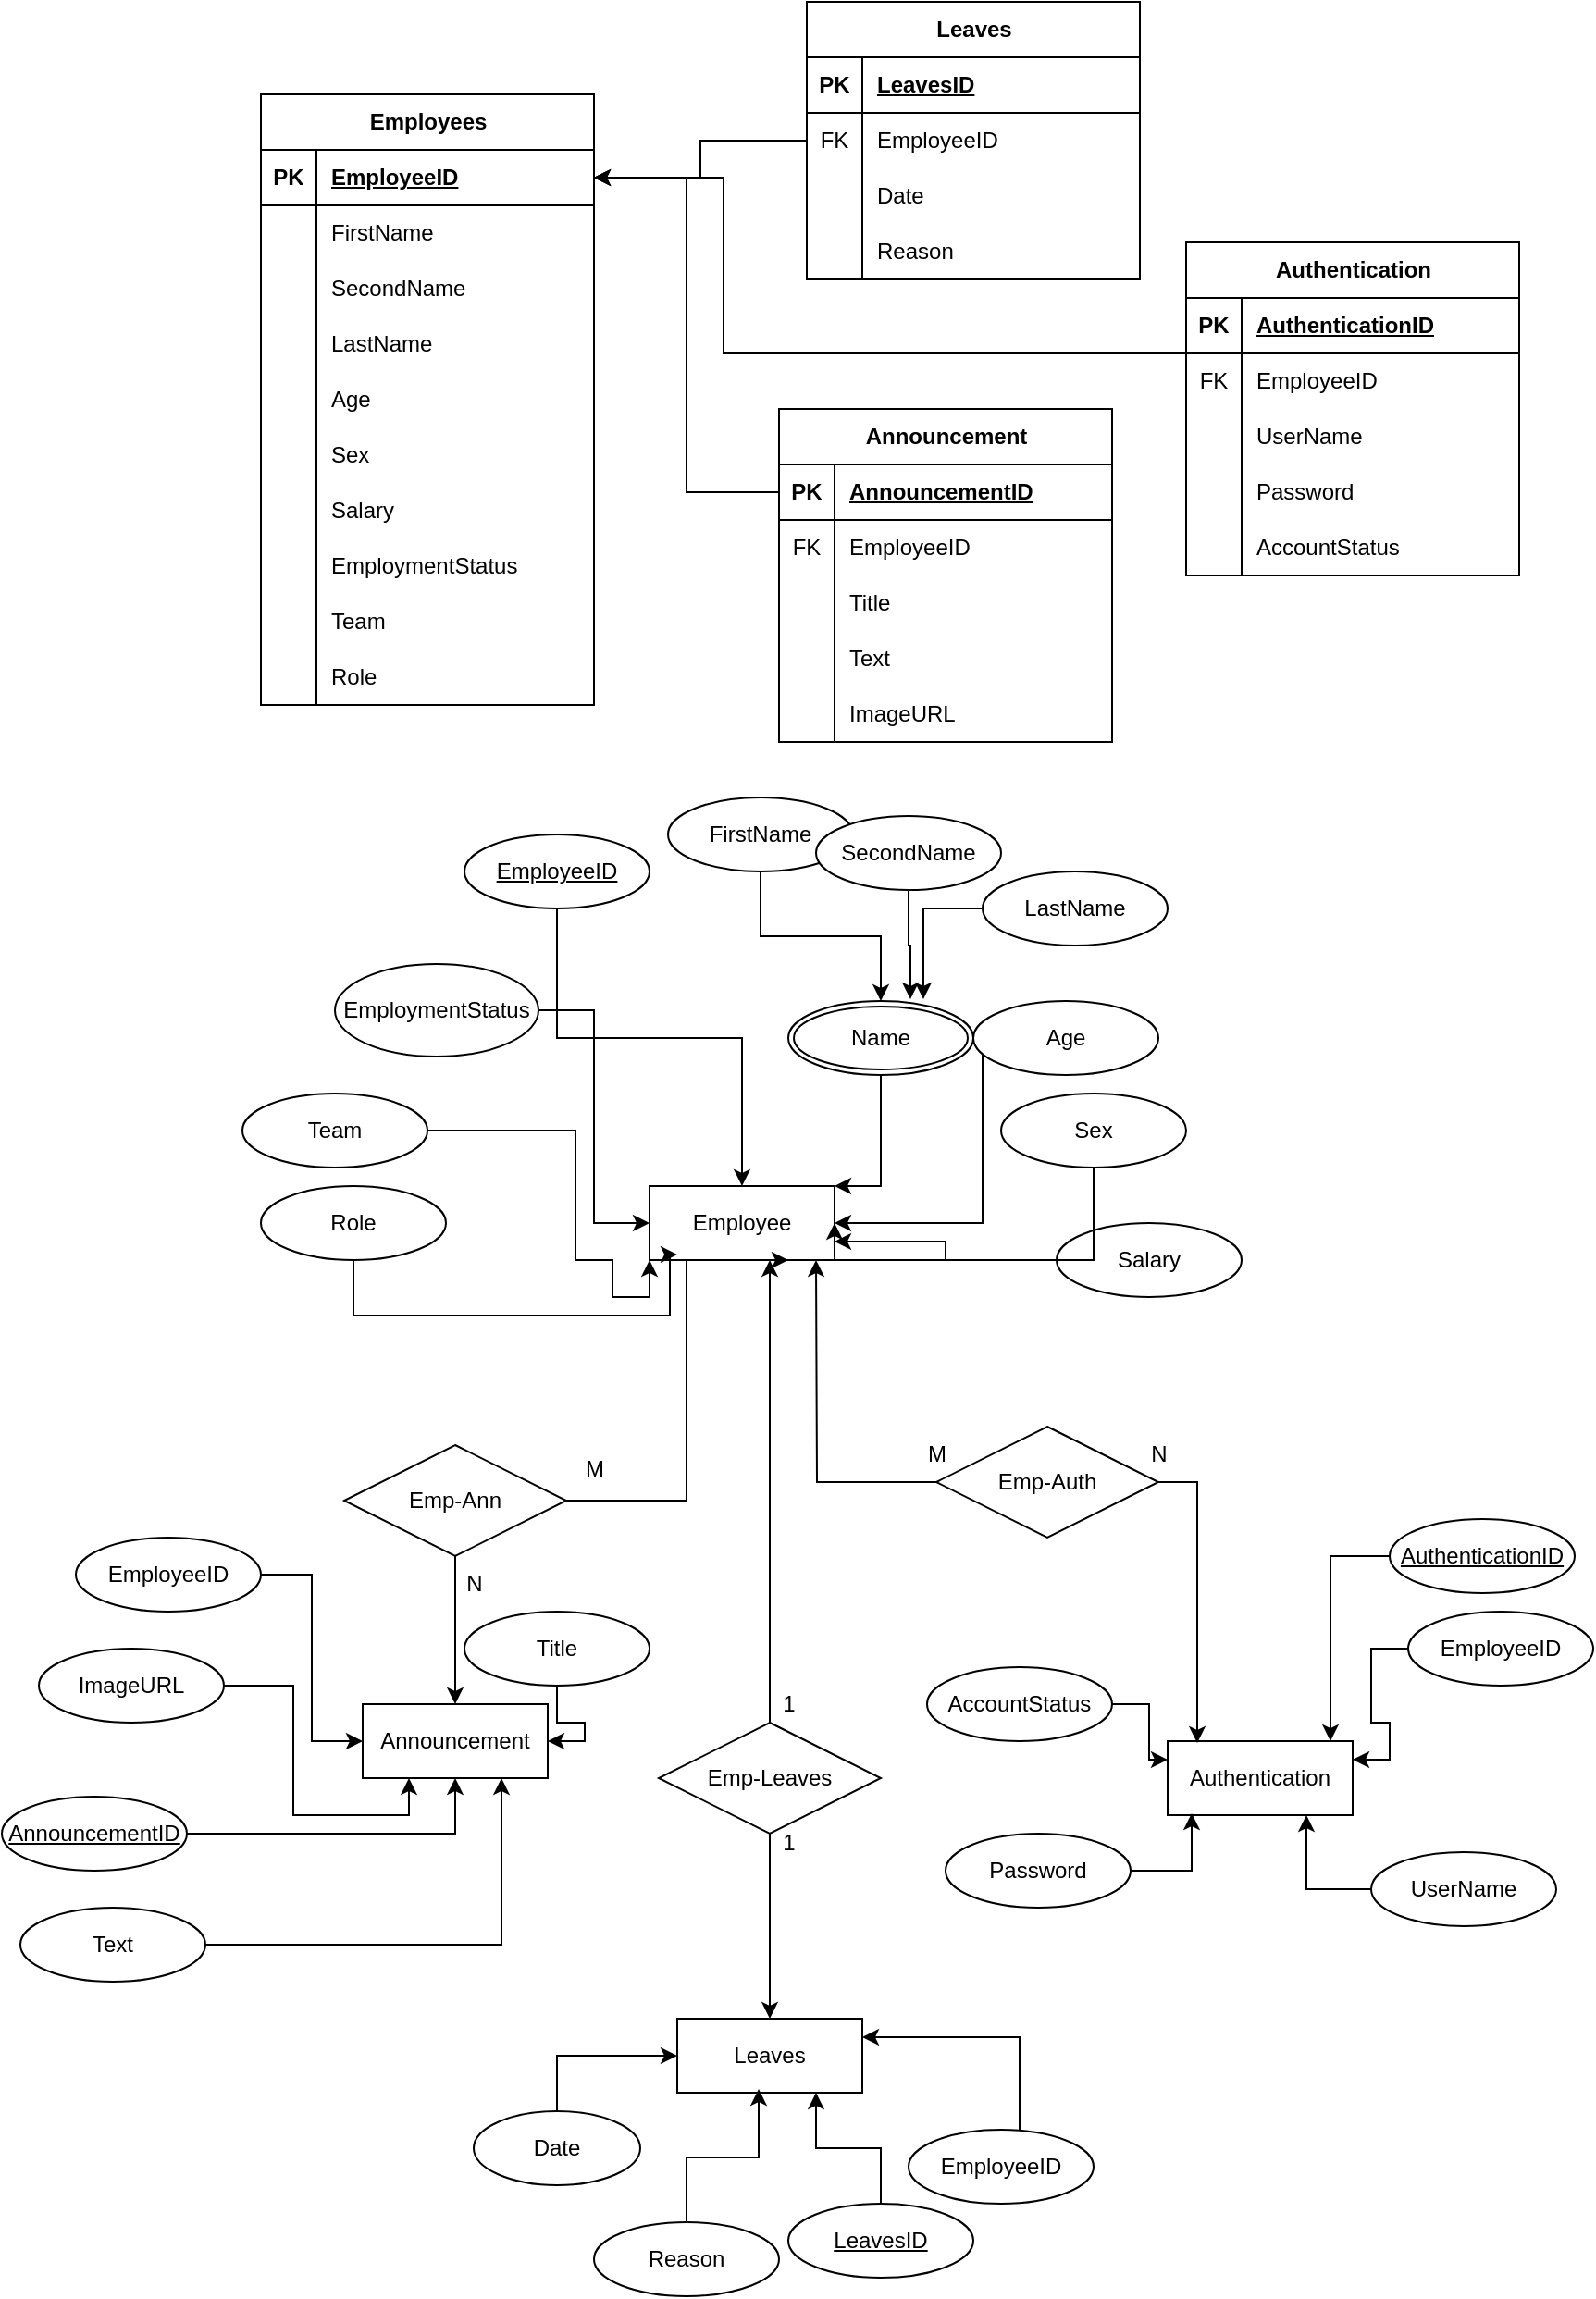 <mxfile version="22.1.18" type="github">
  <diagram id="R2lEEEUBdFMjLlhIrx00" name="Page-1">
    <mxGraphModel dx="2004" dy="593" grid="1" gridSize="10" guides="1" tooltips="1" connect="1" arrows="1" fold="1" page="1" pageScale="1" pageWidth="850" pageHeight="1100" math="0" shadow="0" extFonts="Permanent Marker^https://fonts.googleapis.com/css?family=Permanent+Marker">
      <root>
        <mxCell id="0" />
        <mxCell id="1" parent="0" />
        <mxCell id="QdExP_D7JXvFWyzReiiT-1" value="Employees" style="shape=table;startSize=30;container=1;collapsible=1;childLayout=tableLayout;fixedRows=1;rowLines=0;fontStyle=1;align=center;resizeLast=1;html=1;" vertex="1" parent="1">
          <mxGeometry x="130" y="120" width="180" height="330" as="geometry" />
        </mxCell>
        <mxCell id="QdExP_D7JXvFWyzReiiT-2" value="" style="shape=tableRow;horizontal=0;startSize=0;swimlaneHead=0;swimlaneBody=0;fillColor=none;collapsible=0;dropTarget=0;points=[[0,0.5],[1,0.5]];portConstraint=eastwest;top=0;left=0;right=0;bottom=1;" vertex="1" parent="QdExP_D7JXvFWyzReiiT-1">
          <mxGeometry y="30" width="180" height="30" as="geometry" />
        </mxCell>
        <mxCell id="QdExP_D7JXvFWyzReiiT-3" value="PK" style="shape=partialRectangle;connectable=0;fillColor=none;top=0;left=0;bottom=0;right=0;fontStyle=1;overflow=hidden;whiteSpace=wrap;html=1;" vertex="1" parent="QdExP_D7JXvFWyzReiiT-2">
          <mxGeometry width="30" height="30" as="geometry">
            <mxRectangle width="30" height="30" as="alternateBounds" />
          </mxGeometry>
        </mxCell>
        <mxCell id="QdExP_D7JXvFWyzReiiT-4" value="EmployeeID" style="shape=partialRectangle;connectable=0;fillColor=none;top=0;left=0;bottom=0;right=0;align=left;spacingLeft=6;fontStyle=5;overflow=hidden;whiteSpace=wrap;html=1;" vertex="1" parent="QdExP_D7JXvFWyzReiiT-2">
          <mxGeometry x="30" width="150" height="30" as="geometry">
            <mxRectangle width="150" height="30" as="alternateBounds" />
          </mxGeometry>
        </mxCell>
        <mxCell id="QdExP_D7JXvFWyzReiiT-5" value="" style="shape=tableRow;horizontal=0;startSize=0;swimlaneHead=0;swimlaneBody=0;fillColor=none;collapsible=0;dropTarget=0;points=[[0,0.5],[1,0.5]];portConstraint=eastwest;top=0;left=0;right=0;bottom=0;" vertex="1" parent="QdExP_D7JXvFWyzReiiT-1">
          <mxGeometry y="60" width="180" height="30" as="geometry" />
        </mxCell>
        <mxCell id="QdExP_D7JXvFWyzReiiT-6" value="" style="shape=partialRectangle;connectable=0;fillColor=none;top=0;left=0;bottom=0;right=0;editable=1;overflow=hidden;whiteSpace=wrap;html=1;" vertex="1" parent="QdExP_D7JXvFWyzReiiT-5">
          <mxGeometry width="30" height="30" as="geometry">
            <mxRectangle width="30" height="30" as="alternateBounds" />
          </mxGeometry>
        </mxCell>
        <mxCell id="QdExP_D7JXvFWyzReiiT-7" value="FirstName" style="shape=partialRectangle;connectable=0;fillColor=none;top=0;left=0;bottom=0;right=0;align=left;spacingLeft=6;overflow=hidden;whiteSpace=wrap;html=1;" vertex="1" parent="QdExP_D7JXvFWyzReiiT-5">
          <mxGeometry x="30" width="150" height="30" as="geometry">
            <mxRectangle width="150" height="30" as="alternateBounds" />
          </mxGeometry>
        </mxCell>
        <mxCell id="QdExP_D7JXvFWyzReiiT-8" value="" style="shape=tableRow;horizontal=0;startSize=0;swimlaneHead=0;swimlaneBody=0;fillColor=none;collapsible=0;dropTarget=0;points=[[0,0.5],[1,0.5]];portConstraint=eastwest;top=0;left=0;right=0;bottom=0;" vertex="1" parent="QdExP_D7JXvFWyzReiiT-1">
          <mxGeometry y="90" width="180" height="30" as="geometry" />
        </mxCell>
        <mxCell id="QdExP_D7JXvFWyzReiiT-9" value="" style="shape=partialRectangle;connectable=0;fillColor=none;top=0;left=0;bottom=0;right=0;editable=1;overflow=hidden;whiteSpace=wrap;html=1;" vertex="1" parent="QdExP_D7JXvFWyzReiiT-8">
          <mxGeometry width="30" height="30" as="geometry">
            <mxRectangle width="30" height="30" as="alternateBounds" />
          </mxGeometry>
        </mxCell>
        <mxCell id="QdExP_D7JXvFWyzReiiT-10" value="SecondName" style="shape=partialRectangle;connectable=0;fillColor=none;top=0;left=0;bottom=0;right=0;align=left;spacingLeft=6;overflow=hidden;whiteSpace=wrap;html=1;" vertex="1" parent="QdExP_D7JXvFWyzReiiT-8">
          <mxGeometry x="30" width="150" height="30" as="geometry">
            <mxRectangle width="150" height="30" as="alternateBounds" />
          </mxGeometry>
        </mxCell>
        <mxCell id="QdExP_D7JXvFWyzReiiT-11" value="" style="shape=tableRow;horizontal=0;startSize=0;swimlaneHead=0;swimlaneBody=0;fillColor=none;collapsible=0;dropTarget=0;points=[[0,0.5],[1,0.5]];portConstraint=eastwest;top=0;left=0;right=0;bottom=0;" vertex="1" parent="QdExP_D7JXvFWyzReiiT-1">
          <mxGeometry y="120" width="180" height="30" as="geometry" />
        </mxCell>
        <mxCell id="QdExP_D7JXvFWyzReiiT-12" value="" style="shape=partialRectangle;connectable=0;fillColor=none;top=0;left=0;bottom=0;right=0;editable=1;overflow=hidden;whiteSpace=wrap;html=1;" vertex="1" parent="QdExP_D7JXvFWyzReiiT-11">
          <mxGeometry width="30" height="30" as="geometry">
            <mxRectangle width="30" height="30" as="alternateBounds" />
          </mxGeometry>
        </mxCell>
        <mxCell id="QdExP_D7JXvFWyzReiiT-13" value="LastName" style="shape=partialRectangle;connectable=0;fillColor=none;top=0;left=0;bottom=0;right=0;align=left;spacingLeft=6;overflow=hidden;whiteSpace=wrap;html=1;" vertex="1" parent="QdExP_D7JXvFWyzReiiT-11">
          <mxGeometry x="30" width="150" height="30" as="geometry">
            <mxRectangle width="150" height="30" as="alternateBounds" />
          </mxGeometry>
        </mxCell>
        <mxCell id="QdExP_D7JXvFWyzReiiT-53" value="" style="shape=tableRow;horizontal=0;startSize=0;swimlaneHead=0;swimlaneBody=0;fillColor=none;collapsible=0;dropTarget=0;points=[[0,0.5],[1,0.5]];portConstraint=eastwest;top=0;left=0;right=0;bottom=0;" vertex="1" parent="QdExP_D7JXvFWyzReiiT-1">
          <mxGeometry y="150" width="180" height="30" as="geometry" />
        </mxCell>
        <mxCell id="QdExP_D7JXvFWyzReiiT-54" value="" style="shape=partialRectangle;connectable=0;fillColor=none;top=0;left=0;bottom=0;right=0;editable=1;overflow=hidden;whiteSpace=wrap;html=1;" vertex="1" parent="QdExP_D7JXvFWyzReiiT-53">
          <mxGeometry width="30" height="30" as="geometry">
            <mxRectangle width="30" height="30" as="alternateBounds" />
          </mxGeometry>
        </mxCell>
        <mxCell id="QdExP_D7JXvFWyzReiiT-55" value="Age" style="shape=partialRectangle;connectable=0;fillColor=none;top=0;left=0;bottom=0;right=0;align=left;spacingLeft=6;overflow=hidden;whiteSpace=wrap;html=1;" vertex="1" parent="QdExP_D7JXvFWyzReiiT-53">
          <mxGeometry x="30" width="150" height="30" as="geometry">
            <mxRectangle width="150" height="30" as="alternateBounds" />
          </mxGeometry>
        </mxCell>
        <mxCell id="QdExP_D7JXvFWyzReiiT-56" value="" style="shape=tableRow;horizontal=0;startSize=0;swimlaneHead=0;swimlaneBody=0;fillColor=none;collapsible=0;dropTarget=0;points=[[0,0.5],[1,0.5]];portConstraint=eastwest;top=0;left=0;right=0;bottom=0;" vertex="1" parent="QdExP_D7JXvFWyzReiiT-1">
          <mxGeometry y="180" width="180" height="30" as="geometry" />
        </mxCell>
        <mxCell id="QdExP_D7JXvFWyzReiiT-57" value="" style="shape=partialRectangle;connectable=0;fillColor=none;top=0;left=0;bottom=0;right=0;editable=1;overflow=hidden;whiteSpace=wrap;html=1;" vertex="1" parent="QdExP_D7JXvFWyzReiiT-56">
          <mxGeometry width="30" height="30" as="geometry">
            <mxRectangle width="30" height="30" as="alternateBounds" />
          </mxGeometry>
        </mxCell>
        <mxCell id="QdExP_D7JXvFWyzReiiT-58" value="Sex" style="shape=partialRectangle;connectable=0;fillColor=none;top=0;left=0;bottom=0;right=0;align=left;spacingLeft=6;overflow=hidden;whiteSpace=wrap;html=1;" vertex="1" parent="QdExP_D7JXvFWyzReiiT-56">
          <mxGeometry x="30" width="150" height="30" as="geometry">
            <mxRectangle width="150" height="30" as="alternateBounds" />
          </mxGeometry>
        </mxCell>
        <mxCell id="QdExP_D7JXvFWyzReiiT-59" value="" style="shape=tableRow;horizontal=0;startSize=0;swimlaneHead=0;swimlaneBody=0;fillColor=none;collapsible=0;dropTarget=0;points=[[0,0.5],[1,0.5]];portConstraint=eastwest;top=0;left=0;right=0;bottom=0;" vertex="1" parent="QdExP_D7JXvFWyzReiiT-1">
          <mxGeometry y="210" width="180" height="30" as="geometry" />
        </mxCell>
        <mxCell id="QdExP_D7JXvFWyzReiiT-60" value="" style="shape=partialRectangle;connectable=0;fillColor=none;top=0;left=0;bottom=0;right=0;editable=1;overflow=hidden;whiteSpace=wrap;html=1;" vertex="1" parent="QdExP_D7JXvFWyzReiiT-59">
          <mxGeometry width="30" height="30" as="geometry">
            <mxRectangle width="30" height="30" as="alternateBounds" />
          </mxGeometry>
        </mxCell>
        <mxCell id="QdExP_D7JXvFWyzReiiT-61" value="Salary" style="shape=partialRectangle;connectable=0;fillColor=none;top=0;left=0;bottom=0;right=0;align=left;spacingLeft=6;overflow=hidden;whiteSpace=wrap;html=1;" vertex="1" parent="QdExP_D7JXvFWyzReiiT-59">
          <mxGeometry x="30" width="150" height="30" as="geometry">
            <mxRectangle width="150" height="30" as="alternateBounds" />
          </mxGeometry>
        </mxCell>
        <mxCell id="QdExP_D7JXvFWyzReiiT-62" value="" style="shape=tableRow;horizontal=0;startSize=0;swimlaneHead=0;swimlaneBody=0;fillColor=none;collapsible=0;dropTarget=0;points=[[0,0.5],[1,0.5]];portConstraint=eastwest;top=0;left=0;right=0;bottom=0;" vertex="1" parent="QdExP_D7JXvFWyzReiiT-1">
          <mxGeometry y="240" width="180" height="30" as="geometry" />
        </mxCell>
        <mxCell id="QdExP_D7JXvFWyzReiiT-63" value="" style="shape=partialRectangle;connectable=0;fillColor=none;top=0;left=0;bottom=0;right=0;editable=1;overflow=hidden;whiteSpace=wrap;html=1;" vertex="1" parent="QdExP_D7JXvFWyzReiiT-62">
          <mxGeometry width="30" height="30" as="geometry">
            <mxRectangle width="30" height="30" as="alternateBounds" />
          </mxGeometry>
        </mxCell>
        <mxCell id="QdExP_D7JXvFWyzReiiT-64" value="EmploymentStatus" style="shape=partialRectangle;connectable=0;fillColor=none;top=0;left=0;bottom=0;right=0;align=left;spacingLeft=6;overflow=hidden;whiteSpace=wrap;html=1;" vertex="1" parent="QdExP_D7JXvFWyzReiiT-62">
          <mxGeometry x="30" width="150" height="30" as="geometry">
            <mxRectangle width="150" height="30" as="alternateBounds" />
          </mxGeometry>
        </mxCell>
        <mxCell id="QdExP_D7JXvFWyzReiiT-65" value="" style="shape=tableRow;horizontal=0;startSize=0;swimlaneHead=0;swimlaneBody=0;fillColor=none;collapsible=0;dropTarget=0;points=[[0,0.5],[1,0.5]];portConstraint=eastwest;top=0;left=0;right=0;bottom=0;" vertex="1" parent="QdExP_D7JXvFWyzReiiT-1">
          <mxGeometry y="270" width="180" height="30" as="geometry" />
        </mxCell>
        <mxCell id="QdExP_D7JXvFWyzReiiT-66" value="" style="shape=partialRectangle;connectable=0;fillColor=none;top=0;left=0;bottom=0;right=0;editable=1;overflow=hidden;whiteSpace=wrap;html=1;" vertex="1" parent="QdExP_D7JXvFWyzReiiT-65">
          <mxGeometry width="30" height="30" as="geometry">
            <mxRectangle width="30" height="30" as="alternateBounds" />
          </mxGeometry>
        </mxCell>
        <mxCell id="QdExP_D7JXvFWyzReiiT-67" value="Team" style="shape=partialRectangle;connectable=0;fillColor=none;top=0;left=0;bottom=0;right=0;align=left;spacingLeft=6;overflow=hidden;whiteSpace=wrap;html=1;" vertex="1" parent="QdExP_D7JXvFWyzReiiT-65">
          <mxGeometry x="30" width="150" height="30" as="geometry">
            <mxRectangle width="150" height="30" as="alternateBounds" />
          </mxGeometry>
        </mxCell>
        <mxCell id="QdExP_D7JXvFWyzReiiT-74" value="" style="shape=tableRow;horizontal=0;startSize=0;swimlaneHead=0;swimlaneBody=0;fillColor=none;collapsible=0;dropTarget=0;points=[[0,0.5],[1,0.5]];portConstraint=eastwest;top=0;left=0;right=0;bottom=0;" vertex="1" parent="QdExP_D7JXvFWyzReiiT-1">
          <mxGeometry y="300" width="180" height="30" as="geometry" />
        </mxCell>
        <mxCell id="QdExP_D7JXvFWyzReiiT-75" value="" style="shape=partialRectangle;connectable=0;fillColor=none;top=0;left=0;bottom=0;right=0;editable=1;overflow=hidden;whiteSpace=wrap;html=1;" vertex="1" parent="QdExP_D7JXvFWyzReiiT-74">
          <mxGeometry width="30" height="30" as="geometry">
            <mxRectangle width="30" height="30" as="alternateBounds" />
          </mxGeometry>
        </mxCell>
        <mxCell id="QdExP_D7JXvFWyzReiiT-76" value="Role" style="shape=partialRectangle;connectable=0;fillColor=none;top=0;left=0;bottom=0;right=0;align=left;spacingLeft=6;overflow=hidden;whiteSpace=wrap;html=1;" vertex="1" parent="QdExP_D7JXvFWyzReiiT-74">
          <mxGeometry x="30" width="150" height="30" as="geometry">
            <mxRectangle width="150" height="30" as="alternateBounds" />
          </mxGeometry>
        </mxCell>
        <mxCell id="QdExP_D7JXvFWyzReiiT-88" value="Leaves" style="shape=table;startSize=30;container=1;collapsible=1;childLayout=tableLayout;fixedRows=1;rowLines=0;fontStyle=1;align=center;resizeLast=1;html=1;" vertex="1" parent="1">
          <mxGeometry x="425" y="70" width="180" height="150" as="geometry" />
        </mxCell>
        <mxCell id="QdExP_D7JXvFWyzReiiT-89" value="" style="shape=tableRow;horizontal=0;startSize=0;swimlaneHead=0;swimlaneBody=0;fillColor=none;collapsible=0;dropTarget=0;points=[[0,0.5],[1,0.5]];portConstraint=eastwest;top=0;left=0;right=0;bottom=1;" vertex="1" parent="QdExP_D7JXvFWyzReiiT-88">
          <mxGeometry y="30" width="180" height="30" as="geometry" />
        </mxCell>
        <mxCell id="QdExP_D7JXvFWyzReiiT-90" value="PK" style="shape=partialRectangle;connectable=0;fillColor=none;top=0;left=0;bottom=0;right=0;fontStyle=1;overflow=hidden;whiteSpace=wrap;html=1;" vertex="1" parent="QdExP_D7JXvFWyzReiiT-89">
          <mxGeometry width="30" height="30" as="geometry">
            <mxRectangle width="30" height="30" as="alternateBounds" />
          </mxGeometry>
        </mxCell>
        <mxCell id="QdExP_D7JXvFWyzReiiT-91" value="LeavesID" style="shape=partialRectangle;connectable=0;fillColor=none;top=0;left=0;bottom=0;right=0;align=left;spacingLeft=6;fontStyle=5;overflow=hidden;whiteSpace=wrap;html=1;" vertex="1" parent="QdExP_D7JXvFWyzReiiT-89">
          <mxGeometry x="30" width="150" height="30" as="geometry">
            <mxRectangle width="150" height="30" as="alternateBounds" />
          </mxGeometry>
        </mxCell>
        <mxCell id="QdExP_D7JXvFWyzReiiT-92" value="" style="shape=tableRow;horizontal=0;startSize=0;swimlaneHead=0;swimlaneBody=0;fillColor=none;collapsible=0;dropTarget=0;points=[[0,0.5],[1,0.5]];portConstraint=eastwest;top=0;left=0;right=0;bottom=0;" vertex="1" parent="QdExP_D7JXvFWyzReiiT-88">
          <mxGeometry y="60" width="180" height="30" as="geometry" />
        </mxCell>
        <mxCell id="QdExP_D7JXvFWyzReiiT-93" value="FK" style="shape=partialRectangle;connectable=0;fillColor=none;top=0;left=0;bottom=0;right=0;editable=1;overflow=hidden;whiteSpace=wrap;html=1;" vertex="1" parent="QdExP_D7JXvFWyzReiiT-92">
          <mxGeometry width="30" height="30" as="geometry">
            <mxRectangle width="30" height="30" as="alternateBounds" />
          </mxGeometry>
        </mxCell>
        <mxCell id="QdExP_D7JXvFWyzReiiT-94" value="EmployeeID" style="shape=partialRectangle;connectable=0;fillColor=none;top=0;left=0;bottom=0;right=0;align=left;spacingLeft=6;overflow=hidden;whiteSpace=wrap;html=1;" vertex="1" parent="QdExP_D7JXvFWyzReiiT-92">
          <mxGeometry x="30" width="150" height="30" as="geometry">
            <mxRectangle width="150" height="30" as="alternateBounds" />
          </mxGeometry>
        </mxCell>
        <mxCell id="QdExP_D7JXvFWyzReiiT-95" value="" style="shape=tableRow;horizontal=0;startSize=0;swimlaneHead=0;swimlaneBody=0;fillColor=none;collapsible=0;dropTarget=0;points=[[0,0.5],[1,0.5]];portConstraint=eastwest;top=0;left=0;right=0;bottom=0;" vertex="1" parent="QdExP_D7JXvFWyzReiiT-88">
          <mxGeometry y="90" width="180" height="30" as="geometry" />
        </mxCell>
        <mxCell id="QdExP_D7JXvFWyzReiiT-96" value="" style="shape=partialRectangle;connectable=0;fillColor=none;top=0;left=0;bottom=0;right=0;editable=1;overflow=hidden;whiteSpace=wrap;html=1;" vertex="1" parent="QdExP_D7JXvFWyzReiiT-95">
          <mxGeometry width="30" height="30" as="geometry">
            <mxRectangle width="30" height="30" as="alternateBounds" />
          </mxGeometry>
        </mxCell>
        <mxCell id="QdExP_D7JXvFWyzReiiT-97" value="Date" style="shape=partialRectangle;connectable=0;fillColor=none;top=0;left=0;bottom=0;right=0;align=left;spacingLeft=6;overflow=hidden;whiteSpace=wrap;html=1;" vertex="1" parent="QdExP_D7JXvFWyzReiiT-95">
          <mxGeometry x="30" width="150" height="30" as="geometry">
            <mxRectangle width="150" height="30" as="alternateBounds" />
          </mxGeometry>
        </mxCell>
        <mxCell id="QdExP_D7JXvFWyzReiiT-98" value="" style="shape=tableRow;horizontal=0;startSize=0;swimlaneHead=0;swimlaneBody=0;fillColor=none;collapsible=0;dropTarget=0;points=[[0,0.5],[1,0.5]];portConstraint=eastwest;top=0;left=0;right=0;bottom=0;" vertex="1" parent="QdExP_D7JXvFWyzReiiT-88">
          <mxGeometry y="120" width="180" height="30" as="geometry" />
        </mxCell>
        <mxCell id="QdExP_D7JXvFWyzReiiT-99" value="" style="shape=partialRectangle;connectable=0;fillColor=none;top=0;left=0;bottom=0;right=0;editable=1;overflow=hidden;whiteSpace=wrap;html=1;" vertex="1" parent="QdExP_D7JXvFWyzReiiT-98">
          <mxGeometry width="30" height="30" as="geometry">
            <mxRectangle width="30" height="30" as="alternateBounds" />
          </mxGeometry>
        </mxCell>
        <mxCell id="QdExP_D7JXvFWyzReiiT-100" value="Reason" style="shape=partialRectangle;connectable=0;fillColor=none;top=0;left=0;bottom=0;right=0;align=left;spacingLeft=6;overflow=hidden;whiteSpace=wrap;html=1;" vertex="1" parent="QdExP_D7JXvFWyzReiiT-98">
          <mxGeometry x="30" width="150" height="30" as="geometry">
            <mxRectangle width="150" height="30" as="alternateBounds" />
          </mxGeometry>
        </mxCell>
        <mxCell id="QdExP_D7JXvFWyzReiiT-101" style="edgeStyle=orthogonalEdgeStyle;rounded=0;orthogonalLoop=1;jettySize=auto;html=1;entryX=1;entryY=0.5;entryDx=0;entryDy=0;" edge="1" parent="1" source="QdExP_D7JXvFWyzReiiT-92" target="QdExP_D7JXvFWyzReiiT-2">
          <mxGeometry relative="1" as="geometry" />
        </mxCell>
        <mxCell id="QdExP_D7JXvFWyzReiiT-102" value="Authentication" style="shape=table;startSize=30;container=1;collapsible=1;childLayout=tableLayout;fixedRows=1;rowLines=0;fontStyle=1;align=center;resizeLast=1;html=1;" vertex="1" parent="1">
          <mxGeometry x="630" y="200" width="180" height="180" as="geometry" />
        </mxCell>
        <mxCell id="QdExP_D7JXvFWyzReiiT-103" value="" style="shape=tableRow;horizontal=0;startSize=0;swimlaneHead=0;swimlaneBody=0;fillColor=none;collapsible=0;dropTarget=0;points=[[0,0.5],[1,0.5]];portConstraint=eastwest;top=0;left=0;right=0;bottom=1;" vertex="1" parent="QdExP_D7JXvFWyzReiiT-102">
          <mxGeometry y="30" width="180" height="30" as="geometry" />
        </mxCell>
        <mxCell id="QdExP_D7JXvFWyzReiiT-104" value="PK" style="shape=partialRectangle;connectable=0;fillColor=none;top=0;left=0;bottom=0;right=0;fontStyle=1;overflow=hidden;whiteSpace=wrap;html=1;" vertex="1" parent="QdExP_D7JXvFWyzReiiT-103">
          <mxGeometry width="30" height="30" as="geometry">
            <mxRectangle width="30" height="30" as="alternateBounds" />
          </mxGeometry>
        </mxCell>
        <mxCell id="QdExP_D7JXvFWyzReiiT-105" value="AuthenticationID" style="shape=partialRectangle;connectable=0;fillColor=none;top=0;left=0;bottom=0;right=0;align=left;spacingLeft=6;fontStyle=5;overflow=hidden;whiteSpace=wrap;html=1;" vertex="1" parent="QdExP_D7JXvFWyzReiiT-103">
          <mxGeometry x="30" width="150" height="30" as="geometry">
            <mxRectangle width="150" height="30" as="alternateBounds" />
          </mxGeometry>
        </mxCell>
        <mxCell id="QdExP_D7JXvFWyzReiiT-106" value="" style="shape=tableRow;horizontal=0;startSize=0;swimlaneHead=0;swimlaneBody=0;fillColor=none;collapsible=0;dropTarget=0;points=[[0,0.5],[1,0.5]];portConstraint=eastwest;top=0;left=0;right=0;bottom=0;" vertex="1" parent="QdExP_D7JXvFWyzReiiT-102">
          <mxGeometry y="60" width="180" height="30" as="geometry" />
        </mxCell>
        <mxCell id="QdExP_D7JXvFWyzReiiT-107" value="FK" style="shape=partialRectangle;connectable=0;fillColor=none;top=0;left=0;bottom=0;right=0;editable=1;overflow=hidden;whiteSpace=wrap;html=1;" vertex="1" parent="QdExP_D7JXvFWyzReiiT-106">
          <mxGeometry width="30" height="30" as="geometry">
            <mxRectangle width="30" height="30" as="alternateBounds" />
          </mxGeometry>
        </mxCell>
        <mxCell id="QdExP_D7JXvFWyzReiiT-108" value="EmployeeID" style="shape=partialRectangle;connectable=0;fillColor=none;top=0;left=0;bottom=0;right=0;align=left;spacingLeft=6;overflow=hidden;whiteSpace=wrap;html=1;" vertex="1" parent="QdExP_D7JXvFWyzReiiT-106">
          <mxGeometry x="30" width="150" height="30" as="geometry">
            <mxRectangle width="150" height="30" as="alternateBounds" />
          </mxGeometry>
        </mxCell>
        <mxCell id="QdExP_D7JXvFWyzReiiT-109" value="" style="shape=tableRow;horizontal=0;startSize=0;swimlaneHead=0;swimlaneBody=0;fillColor=none;collapsible=0;dropTarget=0;points=[[0,0.5],[1,0.5]];portConstraint=eastwest;top=0;left=0;right=0;bottom=0;" vertex="1" parent="QdExP_D7JXvFWyzReiiT-102">
          <mxGeometry y="90" width="180" height="30" as="geometry" />
        </mxCell>
        <mxCell id="QdExP_D7JXvFWyzReiiT-110" value="" style="shape=partialRectangle;connectable=0;fillColor=none;top=0;left=0;bottom=0;right=0;editable=1;overflow=hidden;whiteSpace=wrap;html=1;" vertex="1" parent="QdExP_D7JXvFWyzReiiT-109">
          <mxGeometry width="30" height="30" as="geometry">
            <mxRectangle width="30" height="30" as="alternateBounds" />
          </mxGeometry>
        </mxCell>
        <mxCell id="QdExP_D7JXvFWyzReiiT-111" value="UserName" style="shape=partialRectangle;connectable=0;fillColor=none;top=0;left=0;bottom=0;right=0;align=left;spacingLeft=6;overflow=hidden;whiteSpace=wrap;html=1;" vertex="1" parent="QdExP_D7JXvFWyzReiiT-109">
          <mxGeometry x="30" width="150" height="30" as="geometry">
            <mxRectangle width="150" height="30" as="alternateBounds" />
          </mxGeometry>
        </mxCell>
        <mxCell id="QdExP_D7JXvFWyzReiiT-112" value="" style="shape=tableRow;horizontal=0;startSize=0;swimlaneHead=0;swimlaneBody=0;fillColor=none;collapsible=0;dropTarget=0;points=[[0,0.5],[1,0.5]];portConstraint=eastwest;top=0;left=0;right=0;bottom=0;" vertex="1" parent="QdExP_D7JXvFWyzReiiT-102">
          <mxGeometry y="120" width="180" height="30" as="geometry" />
        </mxCell>
        <mxCell id="QdExP_D7JXvFWyzReiiT-113" value="" style="shape=partialRectangle;connectable=0;fillColor=none;top=0;left=0;bottom=0;right=0;editable=1;overflow=hidden;whiteSpace=wrap;html=1;" vertex="1" parent="QdExP_D7JXvFWyzReiiT-112">
          <mxGeometry width="30" height="30" as="geometry">
            <mxRectangle width="30" height="30" as="alternateBounds" />
          </mxGeometry>
        </mxCell>
        <mxCell id="QdExP_D7JXvFWyzReiiT-114" value="Password" style="shape=partialRectangle;connectable=0;fillColor=none;top=0;left=0;bottom=0;right=0;align=left;spacingLeft=6;overflow=hidden;whiteSpace=wrap;html=1;" vertex="1" parent="QdExP_D7JXvFWyzReiiT-112">
          <mxGeometry x="30" width="150" height="30" as="geometry">
            <mxRectangle width="150" height="30" as="alternateBounds" />
          </mxGeometry>
        </mxCell>
        <mxCell id="QdExP_D7JXvFWyzReiiT-115" value="" style="shape=tableRow;horizontal=0;startSize=0;swimlaneHead=0;swimlaneBody=0;fillColor=none;collapsible=0;dropTarget=0;points=[[0,0.5],[1,0.5]];portConstraint=eastwest;top=0;left=0;right=0;bottom=0;" vertex="1" parent="QdExP_D7JXvFWyzReiiT-102">
          <mxGeometry y="150" width="180" height="30" as="geometry" />
        </mxCell>
        <mxCell id="QdExP_D7JXvFWyzReiiT-116" value="" style="shape=partialRectangle;connectable=0;fillColor=none;top=0;left=0;bottom=0;right=0;editable=1;overflow=hidden;whiteSpace=wrap;html=1;" vertex="1" parent="QdExP_D7JXvFWyzReiiT-115">
          <mxGeometry width="30" height="30" as="geometry">
            <mxRectangle width="30" height="30" as="alternateBounds" />
          </mxGeometry>
        </mxCell>
        <mxCell id="QdExP_D7JXvFWyzReiiT-117" value="AccountStatus" style="shape=partialRectangle;connectable=0;fillColor=none;top=0;left=0;bottom=0;right=0;align=left;spacingLeft=6;overflow=hidden;whiteSpace=wrap;html=1;" vertex="1" parent="QdExP_D7JXvFWyzReiiT-115">
          <mxGeometry x="30" width="150" height="30" as="geometry">
            <mxRectangle width="150" height="30" as="alternateBounds" />
          </mxGeometry>
        </mxCell>
        <mxCell id="QdExP_D7JXvFWyzReiiT-118" style="edgeStyle=orthogonalEdgeStyle;rounded=0;orthogonalLoop=1;jettySize=auto;html=1;entryX=1;entryY=0.5;entryDx=0;entryDy=0;" edge="1" parent="1" source="QdExP_D7JXvFWyzReiiT-106" target="QdExP_D7JXvFWyzReiiT-2">
          <mxGeometry relative="1" as="geometry">
            <Array as="points">
              <mxPoint x="730" y="260" />
              <mxPoint x="380" y="260" />
              <mxPoint x="380" y="165" />
            </Array>
          </mxGeometry>
        </mxCell>
        <mxCell id="QdExP_D7JXvFWyzReiiT-119" value="Announcement" style="shape=table;startSize=30;container=1;collapsible=1;childLayout=tableLayout;fixedRows=1;rowLines=0;fontStyle=1;align=center;resizeLast=1;html=1;" vertex="1" parent="1">
          <mxGeometry x="410" y="290" width="180" height="180" as="geometry" />
        </mxCell>
        <mxCell id="QdExP_D7JXvFWyzReiiT-120" value="" style="shape=tableRow;horizontal=0;startSize=0;swimlaneHead=0;swimlaneBody=0;fillColor=none;collapsible=0;dropTarget=0;points=[[0,0.5],[1,0.5]];portConstraint=eastwest;top=0;left=0;right=0;bottom=1;" vertex="1" parent="QdExP_D7JXvFWyzReiiT-119">
          <mxGeometry y="30" width="180" height="30" as="geometry" />
        </mxCell>
        <mxCell id="QdExP_D7JXvFWyzReiiT-121" value="PK" style="shape=partialRectangle;connectable=0;fillColor=none;top=0;left=0;bottom=0;right=0;fontStyle=1;overflow=hidden;whiteSpace=wrap;html=1;" vertex="1" parent="QdExP_D7JXvFWyzReiiT-120">
          <mxGeometry width="30" height="30" as="geometry">
            <mxRectangle width="30" height="30" as="alternateBounds" />
          </mxGeometry>
        </mxCell>
        <mxCell id="QdExP_D7JXvFWyzReiiT-122" value="AnnouncementID" style="shape=partialRectangle;connectable=0;fillColor=none;top=0;left=0;bottom=0;right=0;align=left;spacingLeft=6;fontStyle=5;overflow=hidden;whiteSpace=wrap;html=1;" vertex="1" parent="QdExP_D7JXvFWyzReiiT-120">
          <mxGeometry x="30" width="150" height="30" as="geometry">
            <mxRectangle width="150" height="30" as="alternateBounds" />
          </mxGeometry>
        </mxCell>
        <mxCell id="QdExP_D7JXvFWyzReiiT-123" value="" style="shape=tableRow;horizontal=0;startSize=0;swimlaneHead=0;swimlaneBody=0;fillColor=none;collapsible=0;dropTarget=0;points=[[0,0.5],[1,0.5]];portConstraint=eastwest;top=0;left=0;right=0;bottom=0;" vertex="1" parent="QdExP_D7JXvFWyzReiiT-119">
          <mxGeometry y="60" width="180" height="30" as="geometry" />
        </mxCell>
        <mxCell id="QdExP_D7JXvFWyzReiiT-124" value="FK" style="shape=partialRectangle;connectable=0;fillColor=none;top=0;left=0;bottom=0;right=0;editable=1;overflow=hidden;whiteSpace=wrap;html=1;" vertex="1" parent="QdExP_D7JXvFWyzReiiT-123">
          <mxGeometry width="30" height="30" as="geometry">
            <mxRectangle width="30" height="30" as="alternateBounds" />
          </mxGeometry>
        </mxCell>
        <mxCell id="QdExP_D7JXvFWyzReiiT-125" value="EmployeeID" style="shape=partialRectangle;connectable=0;fillColor=none;top=0;left=0;bottom=0;right=0;align=left;spacingLeft=6;overflow=hidden;whiteSpace=wrap;html=1;" vertex="1" parent="QdExP_D7JXvFWyzReiiT-123">
          <mxGeometry x="30" width="150" height="30" as="geometry">
            <mxRectangle width="150" height="30" as="alternateBounds" />
          </mxGeometry>
        </mxCell>
        <mxCell id="QdExP_D7JXvFWyzReiiT-126" value="" style="shape=tableRow;horizontal=0;startSize=0;swimlaneHead=0;swimlaneBody=0;fillColor=none;collapsible=0;dropTarget=0;points=[[0,0.5],[1,0.5]];portConstraint=eastwest;top=0;left=0;right=0;bottom=0;" vertex="1" parent="QdExP_D7JXvFWyzReiiT-119">
          <mxGeometry y="90" width="180" height="30" as="geometry" />
        </mxCell>
        <mxCell id="QdExP_D7JXvFWyzReiiT-127" value="" style="shape=partialRectangle;connectable=0;fillColor=none;top=0;left=0;bottom=0;right=0;editable=1;overflow=hidden;whiteSpace=wrap;html=1;" vertex="1" parent="QdExP_D7JXvFWyzReiiT-126">
          <mxGeometry width="30" height="30" as="geometry">
            <mxRectangle width="30" height="30" as="alternateBounds" />
          </mxGeometry>
        </mxCell>
        <mxCell id="QdExP_D7JXvFWyzReiiT-128" value="Title" style="shape=partialRectangle;connectable=0;fillColor=none;top=0;left=0;bottom=0;right=0;align=left;spacingLeft=6;overflow=hidden;whiteSpace=wrap;html=1;" vertex="1" parent="QdExP_D7JXvFWyzReiiT-126">
          <mxGeometry x="30" width="150" height="30" as="geometry">
            <mxRectangle width="150" height="30" as="alternateBounds" />
          </mxGeometry>
        </mxCell>
        <mxCell id="QdExP_D7JXvFWyzReiiT-129" value="" style="shape=tableRow;horizontal=0;startSize=0;swimlaneHead=0;swimlaneBody=0;fillColor=none;collapsible=0;dropTarget=0;points=[[0,0.5],[1,0.5]];portConstraint=eastwest;top=0;left=0;right=0;bottom=0;" vertex="1" parent="QdExP_D7JXvFWyzReiiT-119">
          <mxGeometry y="120" width="180" height="30" as="geometry" />
        </mxCell>
        <mxCell id="QdExP_D7JXvFWyzReiiT-130" value="" style="shape=partialRectangle;connectable=0;fillColor=none;top=0;left=0;bottom=0;right=0;editable=1;overflow=hidden;whiteSpace=wrap;html=1;" vertex="1" parent="QdExP_D7JXvFWyzReiiT-129">
          <mxGeometry width="30" height="30" as="geometry">
            <mxRectangle width="30" height="30" as="alternateBounds" />
          </mxGeometry>
        </mxCell>
        <mxCell id="QdExP_D7JXvFWyzReiiT-131" value="Text" style="shape=partialRectangle;connectable=0;fillColor=none;top=0;left=0;bottom=0;right=0;align=left;spacingLeft=6;overflow=hidden;whiteSpace=wrap;html=1;" vertex="1" parent="QdExP_D7JXvFWyzReiiT-129">
          <mxGeometry x="30" width="150" height="30" as="geometry">
            <mxRectangle width="150" height="30" as="alternateBounds" />
          </mxGeometry>
        </mxCell>
        <mxCell id="QdExP_D7JXvFWyzReiiT-132" value="" style="shape=tableRow;horizontal=0;startSize=0;swimlaneHead=0;swimlaneBody=0;fillColor=none;collapsible=0;dropTarget=0;points=[[0,0.5],[1,0.5]];portConstraint=eastwest;top=0;left=0;right=0;bottom=0;" vertex="1" parent="QdExP_D7JXvFWyzReiiT-119">
          <mxGeometry y="150" width="180" height="30" as="geometry" />
        </mxCell>
        <mxCell id="QdExP_D7JXvFWyzReiiT-133" value="" style="shape=partialRectangle;connectable=0;fillColor=none;top=0;left=0;bottom=0;right=0;editable=1;overflow=hidden;whiteSpace=wrap;html=1;" vertex="1" parent="QdExP_D7JXvFWyzReiiT-132">
          <mxGeometry width="30" height="30" as="geometry">
            <mxRectangle width="30" height="30" as="alternateBounds" />
          </mxGeometry>
        </mxCell>
        <mxCell id="QdExP_D7JXvFWyzReiiT-134" value="ImageURL" style="shape=partialRectangle;connectable=0;fillColor=none;top=0;left=0;bottom=0;right=0;align=left;spacingLeft=6;overflow=hidden;whiteSpace=wrap;html=1;" vertex="1" parent="QdExP_D7JXvFWyzReiiT-132">
          <mxGeometry x="30" width="150" height="30" as="geometry">
            <mxRectangle width="150" height="30" as="alternateBounds" />
          </mxGeometry>
        </mxCell>
        <mxCell id="QdExP_D7JXvFWyzReiiT-135" style="edgeStyle=orthogonalEdgeStyle;rounded=0;orthogonalLoop=1;jettySize=auto;html=1;entryX=1;entryY=0.5;entryDx=0;entryDy=0;" edge="1" parent="1" source="QdExP_D7JXvFWyzReiiT-120" target="QdExP_D7JXvFWyzReiiT-2">
          <mxGeometry relative="1" as="geometry" />
        </mxCell>
        <mxCell id="QdExP_D7JXvFWyzReiiT-137" value="Employee" style="whiteSpace=wrap;html=1;align=center;" vertex="1" parent="1">
          <mxGeometry x="340" y="710" width="100" height="40" as="geometry" />
        </mxCell>
        <mxCell id="QdExP_D7JXvFWyzReiiT-138" value="Leaves" style="whiteSpace=wrap;html=1;align=center;" vertex="1" parent="1">
          <mxGeometry x="355" y="1160" width="100" height="40" as="geometry" />
        </mxCell>
        <mxCell id="QdExP_D7JXvFWyzReiiT-139" value="Authentication" style="whiteSpace=wrap;html=1;align=center;" vertex="1" parent="1">
          <mxGeometry x="620" y="1010" width="100" height="40" as="geometry" />
        </mxCell>
        <mxCell id="QdExP_D7JXvFWyzReiiT-140" value="Announcement" style="whiteSpace=wrap;html=1;align=center;" vertex="1" parent="1">
          <mxGeometry x="185" y="990" width="100" height="40" as="geometry" />
        </mxCell>
        <mxCell id="QdExP_D7JXvFWyzReiiT-167" style="edgeStyle=orthogonalEdgeStyle;rounded=0;orthogonalLoop=1;jettySize=auto;html=1;entryX=0;entryY=1;entryDx=0;entryDy=0;" edge="1" parent="1" source="QdExP_D7JXvFWyzReiiT-141" target="QdExP_D7JXvFWyzReiiT-137">
          <mxGeometry relative="1" as="geometry">
            <Array as="points">
              <mxPoint x="300" y="750" />
              <mxPoint x="320" y="750" />
              <mxPoint x="320" y="770" />
              <mxPoint x="340" y="770" />
            </Array>
          </mxGeometry>
        </mxCell>
        <mxCell id="QdExP_D7JXvFWyzReiiT-141" value="Team" style="ellipse;whiteSpace=wrap;html=1;align=center;" vertex="1" parent="1">
          <mxGeometry x="120" y="660" width="100" height="40" as="geometry" />
        </mxCell>
        <mxCell id="QdExP_D7JXvFWyzReiiT-166" style="edgeStyle=orthogonalEdgeStyle;rounded=0;orthogonalLoop=1;jettySize=auto;html=1;entryX=0;entryY=0.5;entryDx=0;entryDy=0;" edge="1" parent="1" source="QdExP_D7JXvFWyzReiiT-142" target="QdExP_D7JXvFWyzReiiT-137">
          <mxGeometry relative="1" as="geometry" />
        </mxCell>
        <mxCell id="QdExP_D7JXvFWyzReiiT-142" value="EmploymentStatus" style="ellipse;whiteSpace=wrap;html=1;align=center;" vertex="1" parent="1">
          <mxGeometry x="170" y="590" width="110" height="50" as="geometry" />
        </mxCell>
        <mxCell id="QdExP_D7JXvFWyzReiiT-163" style="edgeStyle=orthogonalEdgeStyle;rounded=0;orthogonalLoop=1;jettySize=auto;html=1;entryX=1;entryY=0.5;entryDx=0;entryDy=0;" edge="1" parent="1" source="QdExP_D7JXvFWyzReiiT-144" target="QdExP_D7JXvFWyzReiiT-137">
          <mxGeometry relative="1" as="geometry">
            <Array as="points">
              <mxPoint x="520" y="730" />
            </Array>
          </mxGeometry>
        </mxCell>
        <mxCell id="QdExP_D7JXvFWyzReiiT-144" value="Age" style="ellipse;whiteSpace=wrap;html=1;align=center;" vertex="1" parent="1">
          <mxGeometry x="515" y="610" width="100" height="40" as="geometry" />
        </mxCell>
        <mxCell id="QdExP_D7JXvFWyzReiiT-165" style="edgeStyle=orthogonalEdgeStyle;rounded=0;orthogonalLoop=1;jettySize=auto;html=1;entryX=1;entryY=0.75;entryDx=0;entryDy=0;" edge="1" parent="1" source="QdExP_D7JXvFWyzReiiT-145" target="QdExP_D7JXvFWyzReiiT-137">
          <mxGeometry relative="1" as="geometry" />
        </mxCell>
        <mxCell id="QdExP_D7JXvFWyzReiiT-145" value="Salary" style="ellipse;whiteSpace=wrap;html=1;align=center;" vertex="1" parent="1">
          <mxGeometry x="560" y="730" width="100" height="40" as="geometry" />
        </mxCell>
        <mxCell id="QdExP_D7JXvFWyzReiiT-164" style="edgeStyle=orthogonalEdgeStyle;rounded=0;orthogonalLoop=1;jettySize=auto;html=1;entryX=1;entryY=0.5;entryDx=0;entryDy=0;" edge="1" parent="1" source="QdExP_D7JXvFWyzReiiT-146" target="QdExP_D7JXvFWyzReiiT-137">
          <mxGeometry relative="1" as="geometry">
            <Array as="points">
              <mxPoint x="440" y="750" />
            </Array>
          </mxGeometry>
        </mxCell>
        <mxCell id="QdExP_D7JXvFWyzReiiT-146" value="Sex" style="ellipse;whiteSpace=wrap;html=1;align=center;" vertex="1" parent="1">
          <mxGeometry x="530" y="660" width="100" height="40" as="geometry" />
        </mxCell>
        <mxCell id="QdExP_D7JXvFWyzReiiT-213" style="edgeStyle=orthogonalEdgeStyle;rounded=0;orthogonalLoop=1;jettySize=auto;html=1;entryX=0.15;entryY=0.925;entryDx=0;entryDy=0;entryPerimeter=0;" edge="1" parent="1" source="QdExP_D7JXvFWyzReiiT-147" target="QdExP_D7JXvFWyzReiiT-137">
          <mxGeometry relative="1" as="geometry">
            <mxPoint x="350" y="760" as="targetPoint" />
            <Array as="points">
              <mxPoint x="180" y="780" />
              <mxPoint x="351" y="780" />
              <mxPoint x="351" y="747" />
            </Array>
          </mxGeometry>
        </mxCell>
        <mxCell id="QdExP_D7JXvFWyzReiiT-147" value="Role" style="ellipse;whiteSpace=wrap;html=1;align=center;" vertex="1" parent="1">
          <mxGeometry x="130" y="710" width="100" height="40" as="geometry" />
        </mxCell>
        <mxCell id="QdExP_D7JXvFWyzReiiT-155" value="" style="edgeStyle=orthogonalEdgeStyle;rounded=0;orthogonalLoop=1;jettySize=auto;html=1;" edge="1" parent="1" source="QdExP_D7JXvFWyzReiiT-150" target="QdExP_D7JXvFWyzReiiT-137">
          <mxGeometry relative="1" as="geometry">
            <Array as="points">
              <mxPoint x="465" y="710" />
            </Array>
          </mxGeometry>
        </mxCell>
        <mxCell id="QdExP_D7JXvFWyzReiiT-150" value="Name" style="ellipse;shape=doubleEllipse;margin=3;whiteSpace=wrap;html=1;align=center;" vertex="1" parent="1">
          <mxGeometry x="415" y="610" width="100" height="40" as="geometry" />
        </mxCell>
        <mxCell id="QdExP_D7JXvFWyzReiiT-154" value="" style="edgeStyle=orthogonalEdgeStyle;rounded=0;orthogonalLoop=1;jettySize=auto;html=1;" edge="1" parent="1" source="QdExP_D7JXvFWyzReiiT-152" target="QdExP_D7JXvFWyzReiiT-137">
          <mxGeometry relative="1" as="geometry">
            <Array as="points">
              <mxPoint x="390" y="630" />
            </Array>
          </mxGeometry>
        </mxCell>
        <mxCell id="QdExP_D7JXvFWyzReiiT-152" value="EmployeeID" style="ellipse;whiteSpace=wrap;html=1;align=center;fontStyle=4;" vertex="1" parent="1">
          <mxGeometry x="240" y="520" width="100" height="40" as="geometry" />
        </mxCell>
        <mxCell id="QdExP_D7JXvFWyzReiiT-162" style="edgeStyle=orthogonalEdgeStyle;rounded=0;orthogonalLoop=1;jettySize=auto;html=1;entryX=0.5;entryY=0;entryDx=0;entryDy=0;" edge="1" parent="1" source="QdExP_D7JXvFWyzReiiT-156" target="QdExP_D7JXvFWyzReiiT-150">
          <mxGeometry relative="1" as="geometry" />
        </mxCell>
        <mxCell id="QdExP_D7JXvFWyzReiiT-156" value="FirstName" style="ellipse;whiteSpace=wrap;html=1;align=center;" vertex="1" parent="1">
          <mxGeometry x="350" y="500" width="100" height="40" as="geometry" />
        </mxCell>
        <mxCell id="QdExP_D7JXvFWyzReiiT-157" value="SecondName" style="ellipse;whiteSpace=wrap;html=1;align=center;" vertex="1" parent="1">
          <mxGeometry x="430" y="510" width="100" height="40" as="geometry" />
        </mxCell>
        <mxCell id="QdExP_D7JXvFWyzReiiT-158" value="LastName" style="ellipse;whiteSpace=wrap;html=1;align=center;" vertex="1" parent="1">
          <mxGeometry x="520" y="540" width="100" height="40" as="geometry" />
        </mxCell>
        <mxCell id="QdExP_D7JXvFWyzReiiT-160" style="edgeStyle=orthogonalEdgeStyle;rounded=0;orthogonalLoop=1;jettySize=auto;html=1;entryX=0.73;entryY=-0.025;entryDx=0;entryDy=0;entryPerimeter=0;" edge="1" parent="1" source="QdExP_D7JXvFWyzReiiT-158" target="QdExP_D7JXvFWyzReiiT-150">
          <mxGeometry relative="1" as="geometry" />
        </mxCell>
        <mxCell id="QdExP_D7JXvFWyzReiiT-200" style="edgeStyle=orthogonalEdgeStyle;rounded=0;orthogonalLoop=1;jettySize=auto;html=1;entryX=0.5;entryY=1;entryDx=0;entryDy=0;" edge="1" parent="1" source="QdExP_D7JXvFWyzReiiT-169" target="QdExP_D7JXvFWyzReiiT-140">
          <mxGeometry relative="1" as="geometry" />
        </mxCell>
        <mxCell id="QdExP_D7JXvFWyzReiiT-169" value="AnnouncementID" style="ellipse;whiteSpace=wrap;html=1;align=center;fontStyle=4;" vertex="1" parent="1">
          <mxGeometry x="-10" y="1040" width="100" height="40" as="geometry" />
        </mxCell>
        <mxCell id="QdExP_D7JXvFWyzReiiT-178" style="edgeStyle=orthogonalEdgeStyle;rounded=0;orthogonalLoop=1;jettySize=auto;html=1;entryX=0.25;entryY=1;entryDx=0;entryDy=0;" edge="1" parent="1" source="QdExP_D7JXvFWyzReiiT-170" target="QdExP_D7JXvFWyzReiiT-140">
          <mxGeometry relative="1" as="geometry" />
        </mxCell>
        <mxCell id="QdExP_D7JXvFWyzReiiT-170" value="ImageURL" style="ellipse;whiteSpace=wrap;html=1;align=center;" vertex="1" parent="1">
          <mxGeometry x="10" y="960" width="100" height="40" as="geometry" />
        </mxCell>
        <mxCell id="QdExP_D7JXvFWyzReiiT-176" style="edgeStyle=orthogonalEdgeStyle;rounded=0;orthogonalLoop=1;jettySize=auto;html=1;entryX=1;entryY=0.5;entryDx=0;entryDy=0;" edge="1" parent="1" source="QdExP_D7JXvFWyzReiiT-171" target="QdExP_D7JXvFWyzReiiT-140">
          <mxGeometry relative="1" as="geometry" />
        </mxCell>
        <mxCell id="QdExP_D7JXvFWyzReiiT-171" value="Title" style="ellipse;whiteSpace=wrap;html=1;align=center;" vertex="1" parent="1">
          <mxGeometry x="240" y="940" width="100" height="40" as="geometry" />
        </mxCell>
        <mxCell id="QdExP_D7JXvFWyzReiiT-175" style="edgeStyle=orthogonalEdgeStyle;rounded=0;orthogonalLoop=1;jettySize=auto;html=1;entryX=0;entryY=0.5;entryDx=0;entryDy=0;" edge="1" parent="1" source="QdExP_D7JXvFWyzReiiT-172" target="QdExP_D7JXvFWyzReiiT-140">
          <mxGeometry relative="1" as="geometry" />
        </mxCell>
        <mxCell id="QdExP_D7JXvFWyzReiiT-172" value="EmployeeID" style="ellipse;whiteSpace=wrap;html=1;align=center;" vertex="1" parent="1">
          <mxGeometry x="30" y="900" width="100" height="40" as="geometry" />
        </mxCell>
        <mxCell id="QdExP_D7JXvFWyzReiiT-177" style="edgeStyle=orthogonalEdgeStyle;rounded=0;orthogonalLoop=1;jettySize=auto;html=1;entryX=0.75;entryY=1;entryDx=0;entryDy=0;" edge="1" parent="1" source="QdExP_D7JXvFWyzReiiT-173" target="QdExP_D7JXvFWyzReiiT-140">
          <mxGeometry relative="1" as="geometry" />
        </mxCell>
        <mxCell id="QdExP_D7JXvFWyzReiiT-173" value="Text" style="ellipse;whiteSpace=wrap;html=1;align=center;" vertex="1" parent="1">
          <mxGeometry y="1100" width="100" height="40" as="geometry" />
        </mxCell>
        <mxCell id="QdExP_D7JXvFWyzReiiT-214" style="edgeStyle=orthogonalEdgeStyle;rounded=0;orthogonalLoop=1;jettySize=auto;html=1;entryX=0.75;entryY=1;entryDx=0;entryDy=0;" edge="1" parent="1" source="QdExP_D7JXvFWyzReiiT-181" target="QdExP_D7JXvFWyzReiiT-138">
          <mxGeometry relative="1" as="geometry" />
        </mxCell>
        <mxCell id="QdExP_D7JXvFWyzReiiT-181" value="LeavesID" style="ellipse;whiteSpace=wrap;html=1;align=center;fontStyle=4;" vertex="1" parent="1">
          <mxGeometry x="415" y="1260" width="100" height="40" as="geometry" />
        </mxCell>
        <mxCell id="QdExP_D7JXvFWyzReiiT-182" value="Reason" style="ellipse;whiteSpace=wrap;html=1;align=center;" vertex="1" parent="1">
          <mxGeometry x="310" y="1270" width="100" height="40" as="geometry" />
        </mxCell>
        <mxCell id="QdExP_D7JXvFWyzReiiT-187" style="edgeStyle=orthogonalEdgeStyle;rounded=0;orthogonalLoop=1;jettySize=auto;html=1;entryX=1;entryY=0.25;entryDx=0;entryDy=0;" edge="1" parent="1" source="QdExP_D7JXvFWyzReiiT-183" target="QdExP_D7JXvFWyzReiiT-138">
          <mxGeometry relative="1" as="geometry">
            <Array as="points">
              <mxPoint x="540" y="1170" />
            </Array>
          </mxGeometry>
        </mxCell>
        <mxCell id="QdExP_D7JXvFWyzReiiT-183" value="EmployeeID" style="ellipse;whiteSpace=wrap;html=1;align=center;" vertex="1" parent="1">
          <mxGeometry x="480" y="1220" width="100" height="40" as="geometry" />
        </mxCell>
        <mxCell id="QdExP_D7JXvFWyzReiiT-186" style="edgeStyle=orthogonalEdgeStyle;rounded=0;orthogonalLoop=1;jettySize=auto;html=1;entryX=0;entryY=0.5;entryDx=0;entryDy=0;" edge="1" parent="1" source="QdExP_D7JXvFWyzReiiT-184" target="QdExP_D7JXvFWyzReiiT-138">
          <mxGeometry relative="1" as="geometry">
            <Array as="points">
              <mxPoint x="290" y="1180" />
            </Array>
          </mxGeometry>
        </mxCell>
        <mxCell id="QdExP_D7JXvFWyzReiiT-184" value="Date" style="ellipse;whiteSpace=wrap;html=1;align=center;" vertex="1" parent="1">
          <mxGeometry x="245" y="1210" width="90" height="40" as="geometry" />
        </mxCell>
        <mxCell id="QdExP_D7JXvFWyzReiiT-188" style="edgeStyle=orthogonalEdgeStyle;rounded=0;orthogonalLoop=1;jettySize=auto;html=1;entryX=0.44;entryY=0.95;entryDx=0;entryDy=0;entryPerimeter=0;" edge="1" parent="1" source="QdExP_D7JXvFWyzReiiT-182" target="QdExP_D7JXvFWyzReiiT-138">
          <mxGeometry relative="1" as="geometry" />
        </mxCell>
        <mxCell id="QdExP_D7JXvFWyzReiiT-189" value="AuthenticationID" style="ellipse;whiteSpace=wrap;html=1;align=center;fontStyle=4;" vertex="1" parent="1">
          <mxGeometry x="740" y="890" width="100" height="40" as="geometry" />
        </mxCell>
        <mxCell id="QdExP_D7JXvFWyzReiiT-195" style="edgeStyle=orthogonalEdgeStyle;rounded=0;orthogonalLoop=1;jettySize=auto;html=1;entryX=1;entryY=0.25;entryDx=0;entryDy=0;" edge="1" parent="1" source="QdExP_D7JXvFWyzReiiT-190" target="QdExP_D7JXvFWyzReiiT-139">
          <mxGeometry relative="1" as="geometry" />
        </mxCell>
        <mxCell id="QdExP_D7JXvFWyzReiiT-190" value="EmployeeID" style="ellipse;whiteSpace=wrap;html=1;align=center;" vertex="1" parent="1">
          <mxGeometry x="750" y="940" width="100" height="40" as="geometry" />
        </mxCell>
        <mxCell id="QdExP_D7JXvFWyzReiiT-196" style="edgeStyle=orthogonalEdgeStyle;rounded=0;orthogonalLoop=1;jettySize=auto;html=1;entryX=0.75;entryY=1;entryDx=0;entryDy=0;" edge="1" parent="1" source="QdExP_D7JXvFWyzReiiT-191" target="QdExP_D7JXvFWyzReiiT-139">
          <mxGeometry relative="1" as="geometry" />
        </mxCell>
        <mxCell id="QdExP_D7JXvFWyzReiiT-191" value="UserName" style="ellipse;whiteSpace=wrap;html=1;align=center;" vertex="1" parent="1">
          <mxGeometry x="730" y="1070" width="100" height="40" as="geometry" />
        </mxCell>
        <mxCell id="QdExP_D7JXvFWyzReiiT-192" value="Password" style="ellipse;whiteSpace=wrap;html=1;align=center;" vertex="1" parent="1">
          <mxGeometry x="500" y="1060" width="100" height="40" as="geometry" />
        </mxCell>
        <mxCell id="QdExP_D7JXvFWyzReiiT-198" style="edgeStyle=orthogonalEdgeStyle;rounded=0;orthogonalLoop=1;jettySize=auto;html=1;entryX=0;entryY=0.25;entryDx=0;entryDy=0;" edge="1" parent="1" source="QdExP_D7JXvFWyzReiiT-193" target="QdExP_D7JXvFWyzReiiT-139">
          <mxGeometry relative="1" as="geometry" />
        </mxCell>
        <mxCell id="QdExP_D7JXvFWyzReiiT-193" value="AccountStatus" style="ellipse;whiteSpace=wrap;html=1;align=center;" vertex="1" parent="1">
          <mxGeometry x="490" y="970" width="100" height="40" as="geometry" />
        </mxCell>
        <mxCell id="QdExP_D7JXvFWyzReiiT-197" style="edgeStyle=orthogonalEdgeStyle;rounded=0;orthogonalLoop=1;jettySize=auto;html=1;entryX=0.13;entryY=0.975;entryDx=0;entryDy=0;entryPerimeter=0;" edge="1" parent="1" source="QdExP_D7JXvFWyzReiiT-192" target="QdExP_D7JXvFWyzReiiT-139">
          <mxGeometry relative="1" as="geometry" />
        </mxCell>
        <mxCell id="QdExP_D7JXvFWyzReiiT-199" style="edgeStyle=orthogonalEdgeStyle;rounded=0;orthogonalLoop=1;jettySize=auto;html=1;entryX=0.66;entryY=-0.025;entryDx=0;entryDy=0;entryPerimeter=0;" edge="1" parent="1" source="QdExP_D7JXvFWyzReiiT-157" target="QdExP_D7JXvFWyzReiiT-150">
          <mxGeometry relative="1" as="geometry" />
        </mxCell>
        <mxCell id="QdExP_D7JXvFWyzReiiT-202" style="edgeStyle=orthogonalEdgeStyle;rounded=0;orthogonalLoop=1;jettySize=auto;html=1;entryX=0.75;entryY=1;entryDx=0;entryDy=0;" edge="1" parent="1" source="QdExP_D7JXvFWyzReiiT-201" target="QdExP_D7JXvFWyzReiiT-137">
          <mxGeometry relative="1" as="geometry">
            <Array as="points">
              <mxPoint x="360" y="880" />
              <mxPoint x="360" y="750" />
            </Array>
          </mxGeometry>
        </mxCell>
        <mxCell id="QdExP_D7JXvFWyzReiiT-203" style="edgeStyle=orthogonalEdgeStyle;rounded=0;orthogonalLoop=1;jettySize=auto;html=1;entryX=0.5;entryY=0;entryDx=0;entryDy=0;" edge="1" parent="1" source="QdExP_D7JXvFWyzReiiT-201" target="QdExP_D7JXvFWyzReiiT-140">
          <mxGeometry relative="1" as="geometry" />
        </mxCell>
        <mxCell id="QdExP_D7JXvFWyzReiiT-201" value="Emp-Ann" style="shape=rhombus;perimeter=rhombusPerimeter;whiteSpace=wrap;html=1;align=center;" vertex="1" parent="1">
          <mxGeometry x="175" y="850" width="120" height="60" as="geometry" />
        </mxCell>
        <mxCell id="QdExP_D7JXvFWyzReiiT-204" value="M" style="text;html=1;align=center;verticalAlign=middle;resizable=0;points=[];autosize=1;strokeColor=none;fillColor=none;" vertex="1" parent="1">
          <mxGeometry x="295" y="848" width="30" height="30" as="geometry" />
        </mxCell>
        <mxCell id="QdExP_D7JXvFWyzReiiT-205" value="N" style="text;html=1;align=center;verticalAlign=middle;resizable=0;points=[];autosize=1;strokeColor=none;fillColor=none;" vertex="1" parent="1">
          <mxGeometry x="230" y="910" width="30" height="30" as="geometry" />
        </mxCell>
        <mxCell id="QdExP_D7JXvFWyzReiiT-207" style="edgeStyle=orthogonalEdgeStyle;rounded=0;orthogonalLoop=1;jettySize=auto;html=1;" edge="1" parent="1" source="QdExP_D7JXvFWyzReiiT-206">
          <mxGeometry relative="1" as="geometry">
            <mxPoint x="430" y="750" as="targetPoint" />
          </mxGeometry>
        </mxCell>
        <mxCell id="QdExP_D7JXvFWyzReiiT-206" value="Emp-Auth" style="shape=rhombus;perimeter=rhombusPerimeter;whiteSpace=wrap;html=1;align=center;" vertex="1" parent="1">
          <mxGeometry x="495" y="840" width="120" height="60" as="geometry" />
        </mxCell>
        <mxCell id="QdExP_D7JXvFWyzReiiT-208" style="edgeStyle=orthogonalEdgeStyle;rounded=0;orthogonalLoop=1;jettySize=auto;html=1;entryX=0.88;entryY=0;entryDx=0;entryDy=0;entryPerimeter=0;" edge="1" parent="1" source="QdExP_D7JXvFWyzReiiT-189" target="QdExP_D7JXvFWyzReiiT-139">
          <mxGeometry relative="1" as="geometry" />
        </mxCell>
        <mxCell id="QdExP_D7JXvFWyzReiiT-209" style="edgeStyle=orthogonalEdgeStyle;rounded=0;orthogonalLoop=1;jettySize=auto;html=1;entryX=0.16;entryY=0.025;entryDx=0;entryDy=0;entryPerimeter=0;" edge="1" parent="1" source="QdExP_D7JXvFWyzReiiT-206" target="QdExP_D7JXvFWyzReiiT-139">
          <mxGeometry relative="1" as="geometry" />
        </mxCell>
        <mxCell id="QdExP_D7JXvFWyzReiiT-210" value="M" style="text;html=1;align=center;verticalAlign=middle;resizable=0;points=[];autosize=1;strokeColor=none;fillColor=none;" vertex="1" parent="1">
          <mxGeometry x="480" y="840" width="30" height="30" as="geometry" />
        </mxCell>
        <mxCell id="QdExP_D7JXvFWyzReiiT-211" value="N" style="text;html=1;align=center;verticalAlign=middle;resizable=0;points=[];autosize=1;strokeColor=none;fillColor=none;" vertex="1" parent="1">
          <mxGeometry x="600" y="840" width="30" height="30" as="geometry" />
        </mxCell>
        <mxCell id="QdExP_D7JXvFWyzReiiT-216" style="edgeStyle=orthogonalEdgeStyle;rounded=0;orthogonalLoop=1;jettySize=auto;html=1;" edge="1" parent="1" source="QdExP_D7JXvFWyzReiiT-215">
          <mxGeometry relative="1" as="geometry">
            <mxPoint x="405" y="750" as="targetPoint" />
          </mxGeometry>
        </mxCell>
        <mxCell id="QdExP_D7JXvFWyzReiiT-217" style="edgeStyle=orthogonalEdgeStyle;rounded=0;orthogonalLoop=1;jettySize=auto;html=1;entryX=0.5;entryY=0;entryDx=0;entryDy=0;" edge="1" parent="1" source="QdExP_D7JXvFWyzReiiT-215" target="QdExP_D7JXvFWyzReiiT-138">
          <mxGeometry relative="1" as="geometry" />
        </mxCell>
        <mxCell id="QdExP_D7JXvFWyzReiiT-215" value="Emp-Leaves" style="shape=rhombus;perimeter=rhombusPerimeter;whiteSpace=wrap;html=1;align=center;" vertex="1" parent="1">
          <mxGeometry x="345" y="1000" width="120" height="60" as="geometry" />
        </mxCell>
        <mxCell id="QdExP_D7JXvFWyzReiiT-218" value="1" style="text;html=1;align=center;verticalAlign=middle;resizable=0;points=[];autosize=1;strokeColor=none;fillColor=none;" vertex="1" parent="1">
          <mxGeometry x="400" y="975" width="30" height="30" as="geometry" />
        </mxCell>
        <mxCell id="QdExP_D7JXvFWyzReiiT-219" value="1" style="text;html=1;align=center;verticalAlign=middle;resizable=0;points=[];autosize=1;strokeColor=none;fillColor=none;" vertex="1" parent="1">
          <mxGeometry x="400" y="1050" width="30" height="30" as="geometry" />
        </mxCell>
      </root>
    </mxGraphModel>
  </diagram>
</mxfile>
